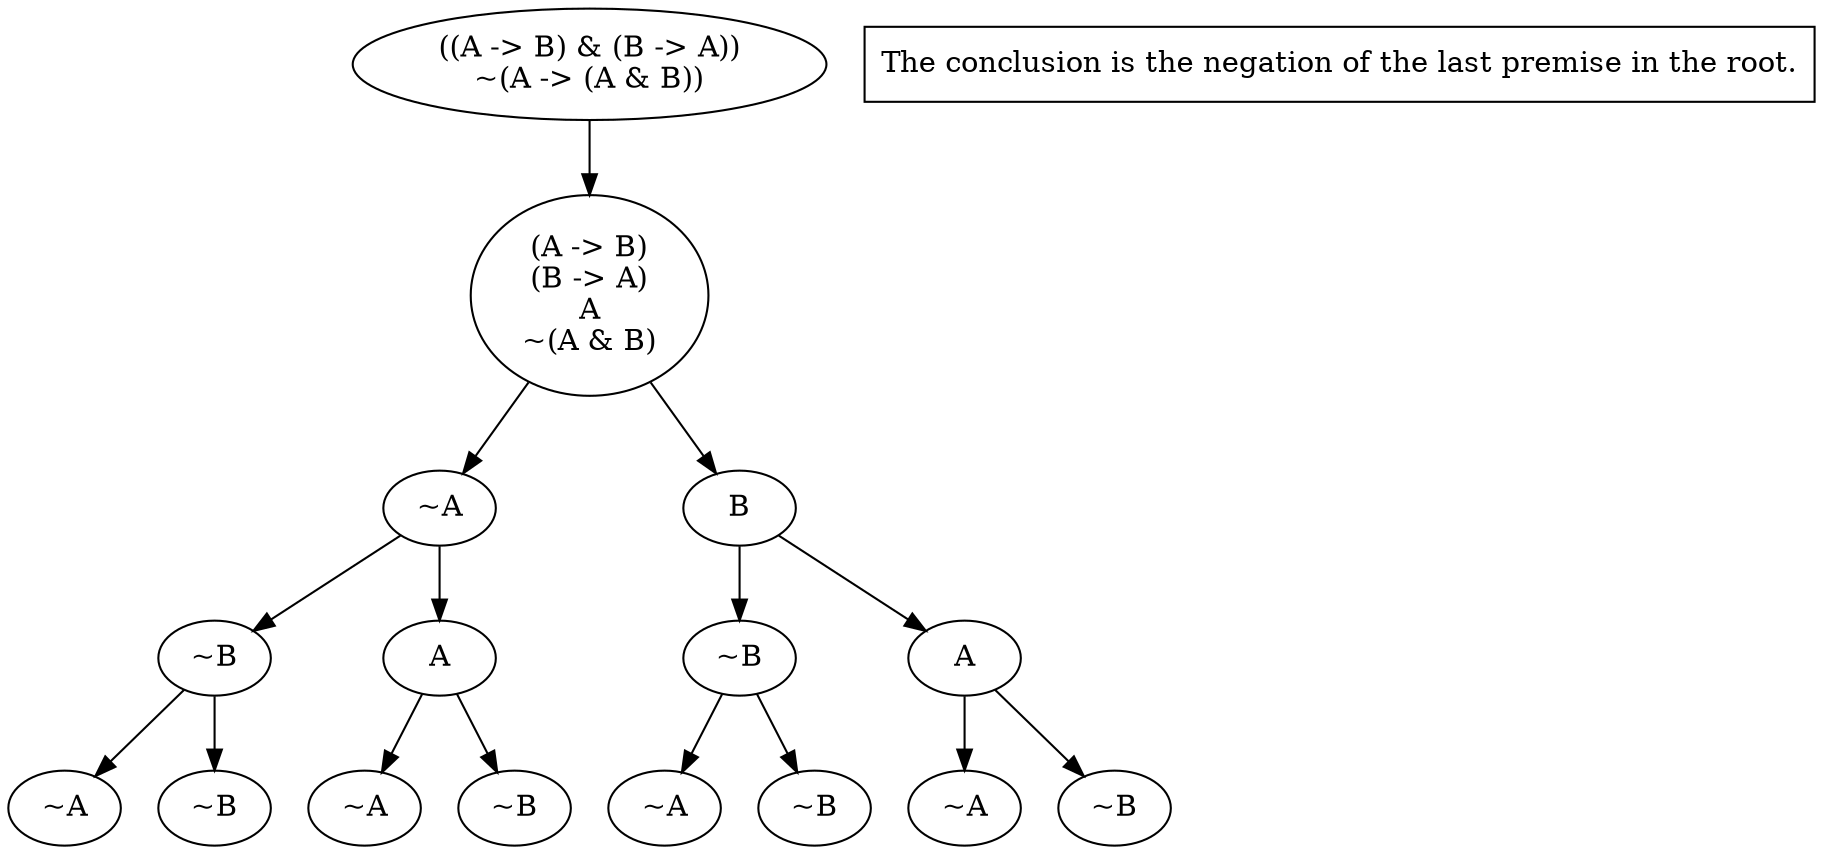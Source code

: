 digraph proof {
	1 -> 2 ;
	2 -> 3 ;
	2 -> 4 ;
	3 -> 5 ;
	3 -> 6 ;
	5 -> 9 ;
	5 -> 10 ;
	6 -> 11 ;
	6 -> 12 ;
	4 -> 7 ;
	4 -> 8 ;
	7 -> 13 ;
	7 -> 14 ;
	8 -> 15 ;
	8 -> 16 ;

1 [label="((A -> B) & (B -> A))\n~(A -> (A & B))\n"];
2 [label="(A -> B)\n(B -> A)\nA\n~(A & B)\n"];
3 [label="~A\n"];
5 [label="~B\n"];
9 [label="~A\n"];
10 [label="~B\n"];
6 [label="A\n"];
11 [label="~A\n"];
12 [label="~B\n"];
4 [label="B\n"];
7 [label="~B\n"];
13 [label="~A\n"];
14 [label="~B\n"];
8 [label="A\n"];
15 [label="~A\n"];
16 [label="~B\n"];
INFO_NODE [label="The conclusion is the negation of the last premise in the root." shape=box]
}

